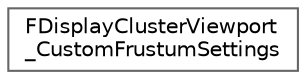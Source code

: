digraph "Graphical Class Hierarchy"
{
 // INTERACTIVE_SVG=YES
 // LATEX_PDF_SIZE
  bgcolor="transparent";
  edge [fontname=Helvetica,fontsize=10,labelfontname=Helvetica,labelfontsize=10];
  node [fontname=Helvetica,fontsize=10,shape=box,height=0.2,width=0.4];
  rankdir="LR";
  Node0 [id="Node000000",label="FDisplayClusterViewport\l_CustomFrustumSettings",height=0.2,width=0.4,color="grey40", fillcolor="white", style="filled",URL="$d3/dce/structFDisplayClusterViewport__CustomFrustumSettings.html",tooltip="Custom frustum settings of viewport."];
}
